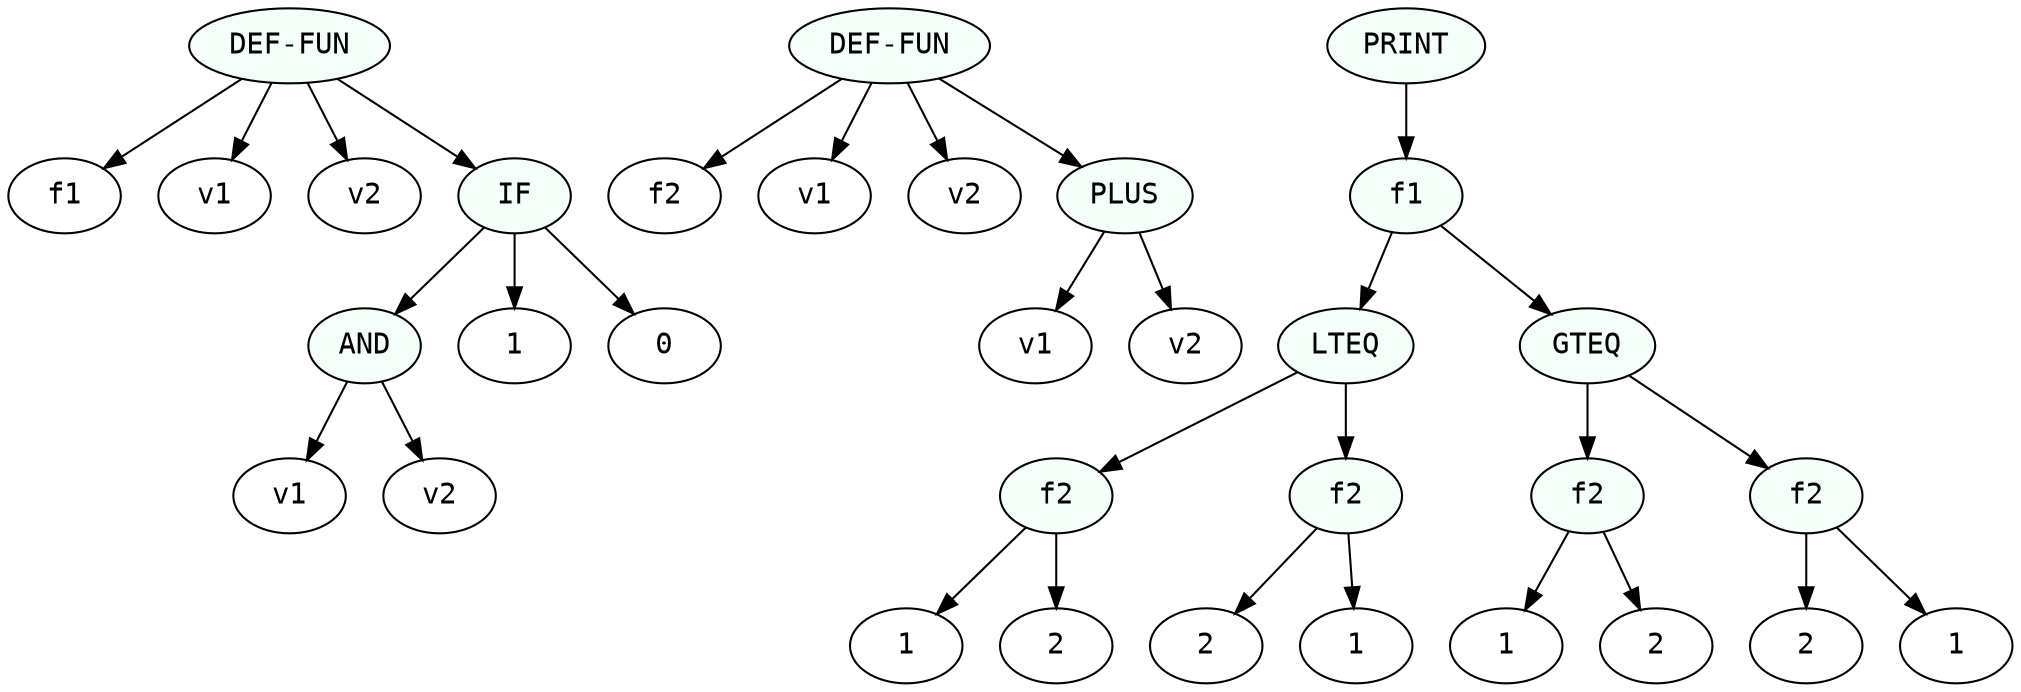 digraph print {
 1 [label="f1", fontname="monospace"];
 2 [label="v1", fontname="monospace"];
 3 [label="v2", fontname="monospace"];
 4 [label="v1", fontname="monospace"];
 5 [label="v2", fontname="monospace"];
 6 [label="AND", fontname="monospace", style=filled, fillcolor=mintcream];
 6->4
 6->5
 7 [label="1", fontname="monospace"];
 8 [label="0", fontname="monospace"];
 9 [label="IF", fontname="monospace", style=filled, fillcolor=mintcream];
 9->6
 9->7
 9->8
 10 [label="f2", fontname="monospace"];
 11 [label="v1", fontname="monospace"];
 12 [label="v2", fontname="monospace"];
 13 [label="v1", fontname="monospace"];
 14 [label="v2", fontname="monospace"];
 15 [label="PLUS", fontname="monospace", style=filled, fillcolor=mintcream];
 15->13
 15->14
 16 [label="1", fontname="monospace"];
 17 [label="2", fontname="monospace"];
 18 [label="f2", fontname="monospace", style=filled, fillcolor=mintcream];
 18->16
 18->17
 19 [label="2", fontname="monospace"];
 20 [label="1", fontname="monospace"];
 21 [label="f2", fontname="monospace", style=filled, fillcolor=mintcream];
 21->19
 21->20
 22 [label="LTEQ", fontname="monospace", style=filled, fillcolor=mintcream];
 22->18
 22->21
 23 [label="1", fontname="monospace"];
 24 [label="2", fontname="monospace"];
 25 [label="f2", fontname="monospace", style=filled, fillcolor=mintcream];
 25->23
 25->24
 26 [label="2", fontname="monospace"];
 27 [label="1", fontname="monospace"];
 28 [label="f2", fontname="monospace", style=filled, fillcolor=mintcream];
 28->26
 28->27
 29 [label="GTEQ", fontname="monospace", style=filled, fillcolor=mintcream];
 29->25
 29->28
 30 [label="f1", fontname="monospace", style=filled, fillcolor=mintcream];
 30->22
 30->29
 31 [label="PRINT", fontname="monospace", style=filled, fillcolor=mintcream];
 31->30
 32 [label="DEF-FUN", fontname="monospace", style=filled, fillcolor=mintcream];
 32->10
 32->11
 32->12
 32->15
 33 [label="DEF-FUN", fontname="monospace", style=filled, fillcolor=mintcream];
 33->1
 33->2
 33->3
 33->9
 }
 
